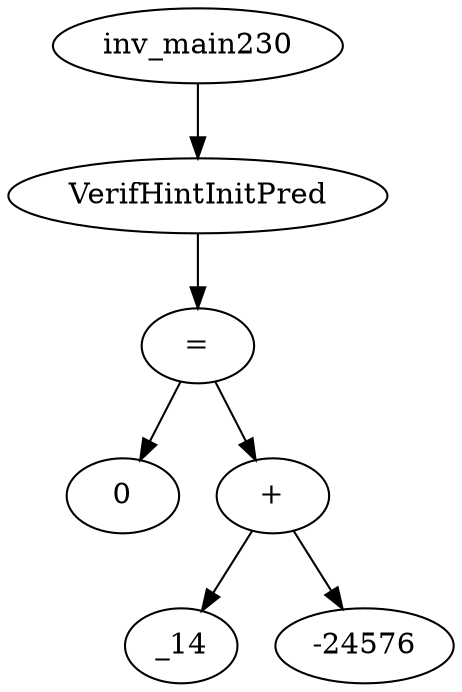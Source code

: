 digraph dag {
0 [label="inv_main230"];
1 [label="VerifHintInitPred"];
2 [label="="];
3 [label="0"];
4 [label="+"];
5 [label="_14"];
6 [label="-24576"];
0->1
1->2
2->4
2 -> 3
4->6
4 -> 5
}
